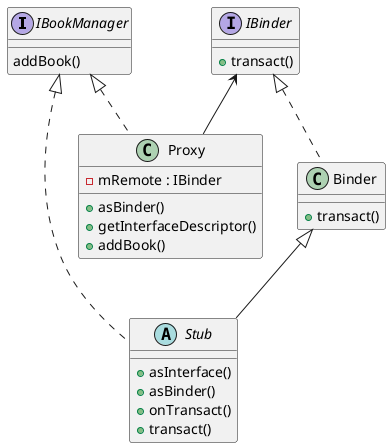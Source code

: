 @startuml
interface IBookManager{
    addBook()
}
interface IBinder{
    +transact()
}
class Binder{
    +transact()
}
abstract class Stub{
    + asInterface()
    + asBinder()
    + onTransact()
    + transact()
}
class Proxy {
    - mRemote : IBinder
    +asBinder()
    +getInterfaceDescriptor()
    +addBook()
}
IBinder <|.. Binder
Binder <|-- Stub
IBookManager <|.. Stub
IBookManager <|.. Proxy
IBinder <-- Proxy

@enduml